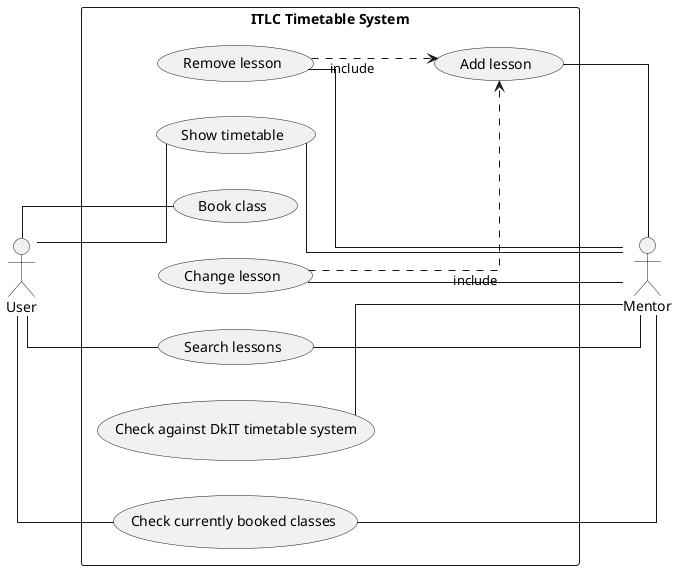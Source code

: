 @startuml
left to right direction
skinparam linetype ortho
:User: as User
:Mentor: as Mentor
rectangle "ITLC Timetable System" {
  (Show timetable) as (UC1)
  (Add lesson) as (UC2)
  (Remove lesson) as (UC3)
  (Change lesson) as (UC4)
  (Search lessons) as (UC5)
  (Book class) as (UC6)
  (Check against DkIT timetable system) as (UC7)
  (Check currently booked classes) as (UC8)

  User -- (UC1)
  User -- (UC5)
  User -- (UC6)
  User -- (UC8)
  (UC1) -- Mentor
  (UC2) -- Mentor
  (UC3) -- Mentor
  (UC4) -- Mentor
  (UC5) -- Mentor
  (UC7) -- Mentor
  (UC8) -- Mentor

  (UC4) ..> (UC2) : include
  (UC3) ..> (UC2) : include
}
@enduml
